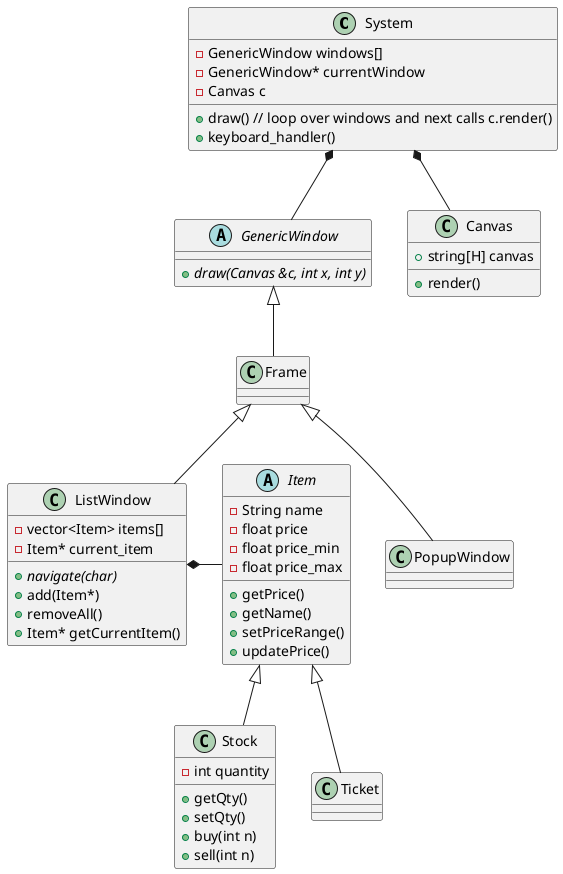 @startuml
class System
{
    - GenericWindow windows[]
    - GenericWindow* currentWindow
    - Canvas c
    + draw() // loop over windows and next calls c.render()
    + keyboard_handler()
}


abstract GenericWindow
{
    + {abstract} draw(Canvas &c, int x, int y)
}

class Canvas
{
    + render()
    + string[H] canvas
}

System *-- Canvas
System *-- GenericWindow


class PopupWindow
class Frame
class ListWindow
{
    - vector<Item> items[]
    - Item* current_item
    + {abstract} navigate(char)
    + add(Item*)
    + removeAll()
    + Item* getCurrentItem()
}
Frame <|-- ListWindow
Frame <|-- PopupWindow
GenericWindow <|-- Frame

abstract Item
{
    - String name
    - float price
    - float price_min
    - float price_max
    + getPrice()
    + getName()
    + setPriceRange()
    + updatePrice()
}
class Stock
{
    - int quantity
    + getQty()
    + setQty()
    + buy(int n)
    + sell(int n)
}
class Ticket
{
    
}
Item <|-- Stock
Item <|-- Ticket

ListWindow *- Item
@enduml
